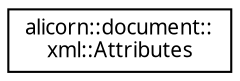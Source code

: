 digraph "Иерархия классов. Графический вид."
{
 // INTERACTIVE_SVG=YES
  edge [fontname="Verdana",fontsize="10",labelfontname="Verdana",labelfontsize="10"];
  node [fontname="Verdana",fontsize="10",shape=record];
  rankdir="LR";
  Node1 [label="alicorn::document::\lxml::Attributes",height=0.2,width=0.4,color="black", fillcolor="white", style="filled",URL="$a00067.html",tooltip="Класс входит в Проект Document   Вспомогательный класс для доступа к списку атрибутов узла документа ..."];
}
